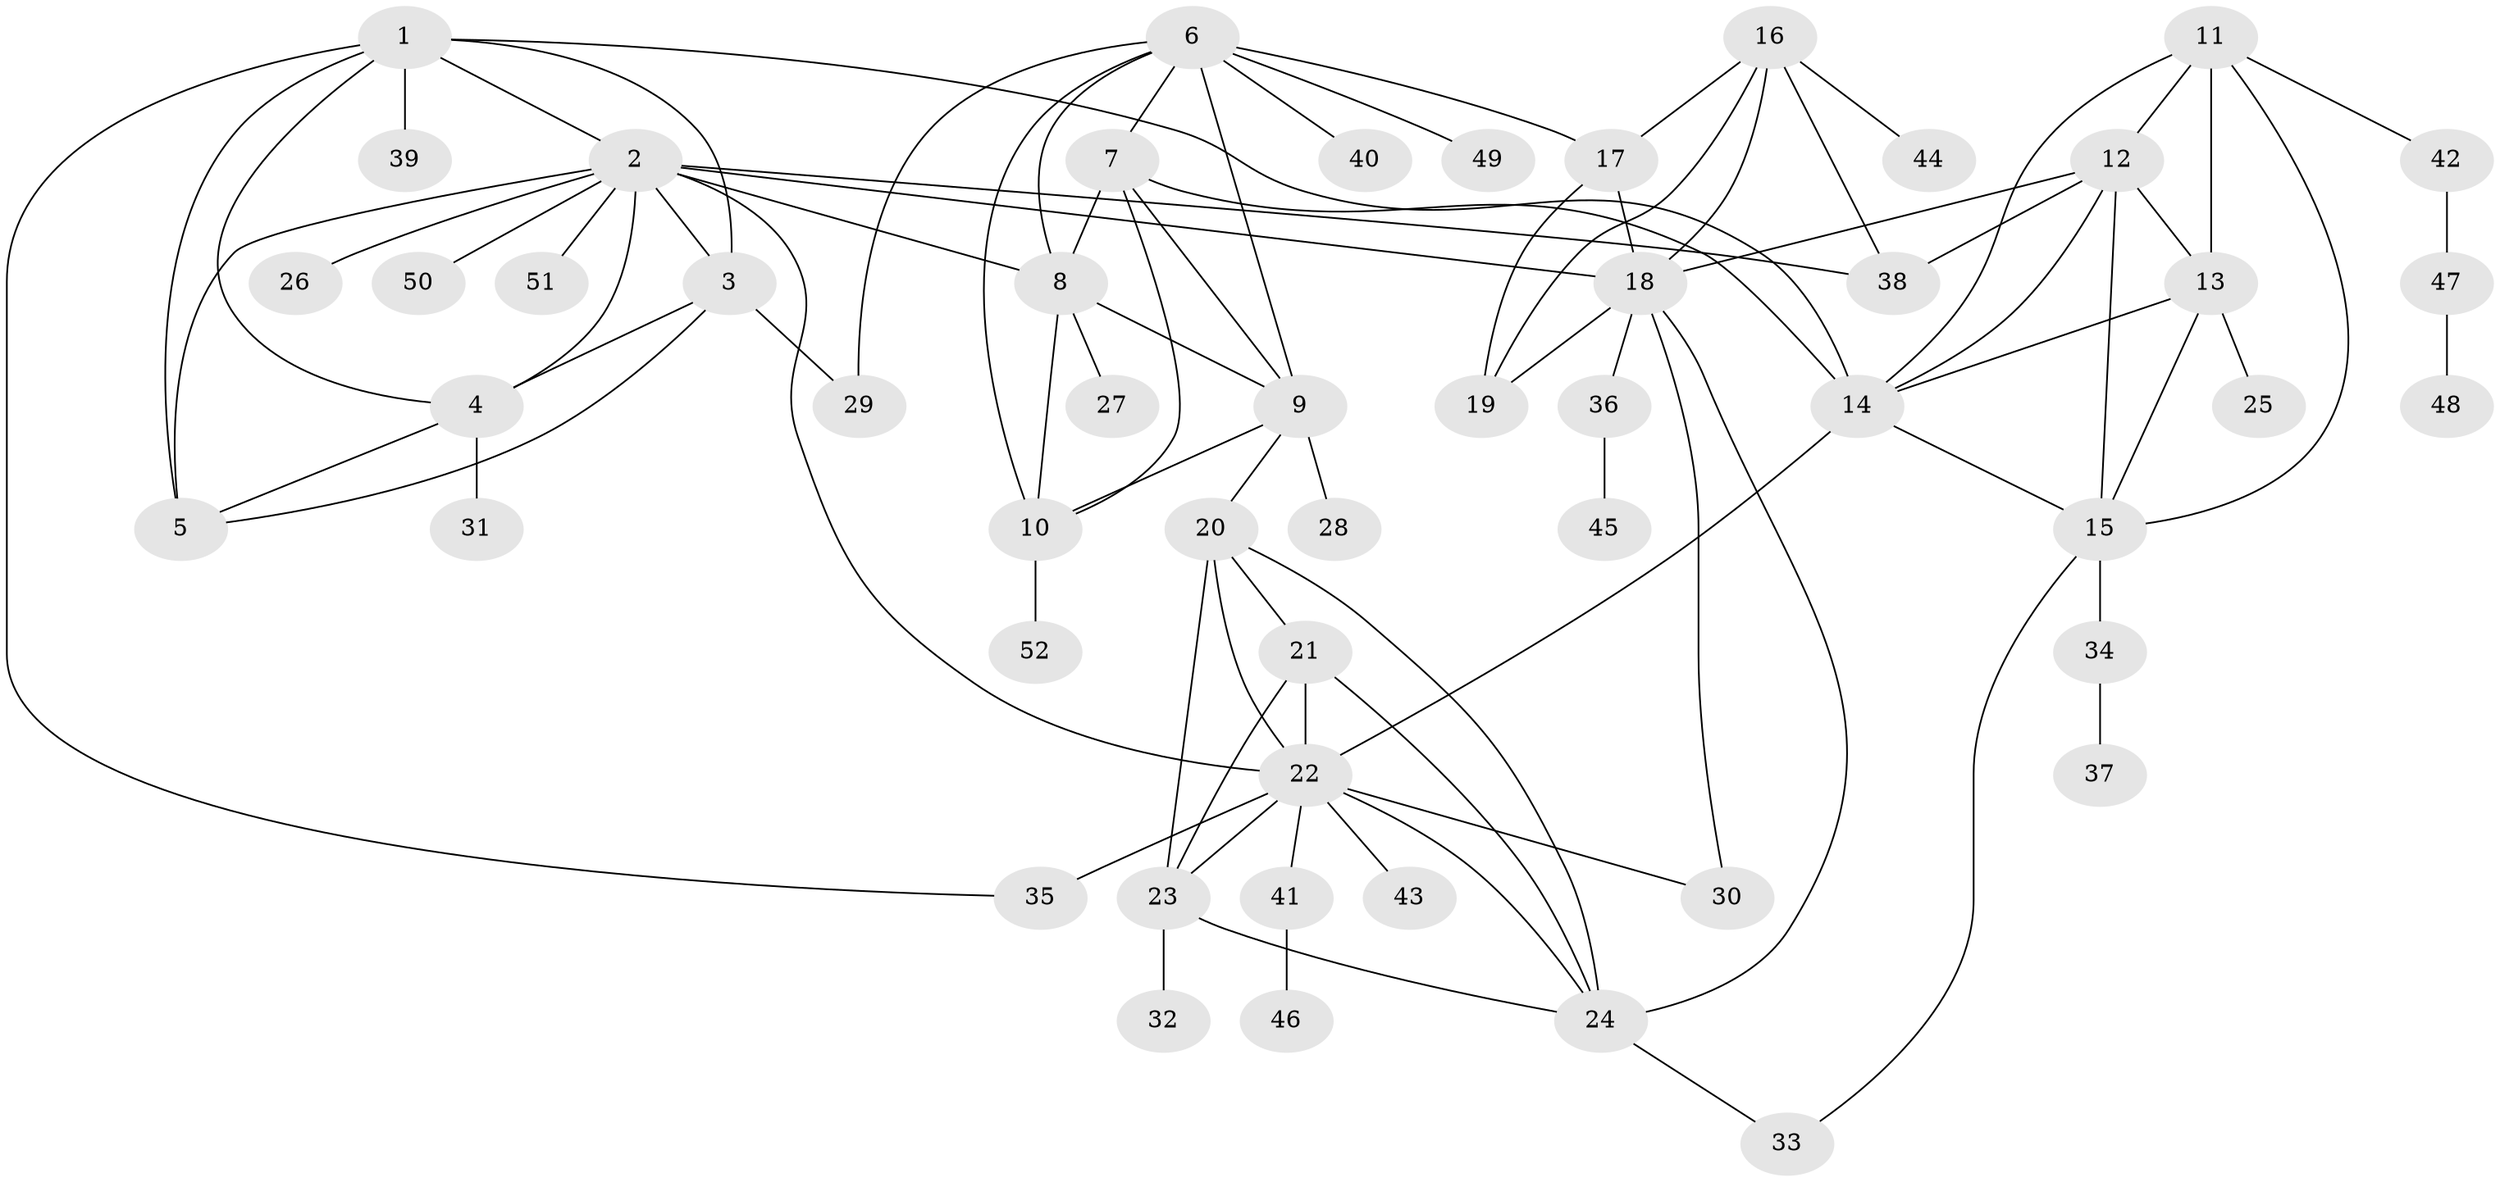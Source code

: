 // original degree distribution, {8: 0.029411764705882353, 12: 0.0196078431372549, 7: 0.09803921568627451, 5: 0.0392156862745098, 9: 0.00980392156862745, 10: 0.00980392156862745, 4: 0.00980392156862745, 6: 0.0196078431372549, 16: 0.00980392156862745, 2: 0.1568627450980392, 1: 0.5588235294117647, 3: 0.0392156862745098}
// Generated by graph-tools (version 1.1) at 2025/37/03/09/25 02:37:34]
// undirected, 52 vertices, 90 edges
graph export_dot {
graph [start="1"]
  node [color=gray90,style=filled];
  1;
  2;
  3;
  4;
  5;
  6;
  7;
  8;
  9;
  10;
  11;
  12;
  13;
  14;
  15;
  16;
  17;
  18;
  19;
  20;
  21;
  22;
  23;
  24;
  25;
  26;
  27;
  28;
  29;
  30;
  31;
  32;
  33;
  34;
  35;
  36;
  37;
  38;
  39;
  40;
  41;
  42;
  43;
  44;
  45;
  46;
  47;
  48;
  49;
  50;
  51;
  52;
  1 -- 2 [weight=1.0];
  1 -- 3 [weight=1.0];
  1 -- 4 [weight=1.0];
  1 -- 5 [weight=1.0];
  1 -- 14 [weight=1.0];
  1 -- 35 [weight=1.0];
  1 -- 39 [weight=1.0];
  2 -- 3 [weight=1.0];
  2 -- 4 [weight=1.0];
  2 -- 5 [weight=1.0];
  2 -- 8 [weight=1.0];
  2 -- 18 [weight=1.0];
  2 -- 22 [weight=1.0];
  2 -- 26 [weight=1.0];
  2 -- 38 [weight=1.0];
  2 -- 50 [weight=1.0];
  2 -- 51 [weight=1.0];
  3 -- 4 [weight=1.0];
  3 -- 5 [weight=1.0];
  3 -- 29 [weight=2.0];
  4 -- 5 [weight=1.0];
  4 -- 31 [weight=2.0];
  6 -- 7 [weight=1.0];
  6 -- 8 [weight=1.0];
  6 -- 9 [weight=1.0];
  6 -- 10 [weight=1.0];
  6 -- 17 [weight=1.0];
  6 -- 29 [weight=1.0];
  6 -- 40 [weight=1.0];
  6 -- 49 [weight=1.0];
  7 -- 8 [weight=1.0];
  7 -- 9 [weight=1.0];
  7 -- 10 [weight=1.0];
  7 -- 14 [weight=5.0];
  8 -- 9 [weight=1.0];
  8 -- 10 [weight=1.0];
  8 -- 27 [weight=1.0];
  9 -- 10 [weight=1.0];
  9 -- 20 [weight=1.0];
  9 -- 28 [weight=2.0];
  10 -- 52 [weight=2.0];
  11 -- 12 [weight=1.0];
  11 -- 13 [weight=3.0];
  11 -- 14 [weight=1.0];
  11 -- 15 [weight=1.0];
  11 -- 42 [weight=1.0];
  12 -- 13 [weight=1.0];
  12 -- 14 [weight=1.0];
  12 -- 15 [weight=1.0];
  12 -- 18 [weight=1.0];
  12 -- 38 [weight=1.0];
  13 -- 14 [weight=1.0];
  13 -- 15 [weight=1.0];
  13 -- 25 [weight=1.0];
  14 -- 15 [weight=1.0];
  14 -- 22 [weight=3.0];
  15 -- 33 [weight=1.0];
  15 -- 34 [weight=1.0];
  16 -- 17 [weight=2.0];
  16 -- 18 [weight=2.0];
  16 -- 19 [weight=2.0];
  16 -- 38 [weight=1.0];
  16 -- 44 [weight=2.0];
  17 -- 18 [weight=1.0];
  17 -- 19 [weight=1.0];
  18 -- 19 [weight=1.0];
  18 -- 24 [weight=1.0];
  18 -- 30 [weight=1.0];
  18 -- 36 [weight=3.0];
  20 -- 21 [weight=1.0];
  20 -- 22 [weight=1.0];
  20 -- 23 [weight=1.0];
  20 -- 24 [weight=1.0];
  21 -- 22 [weight=1.0];
  21 -- 23 [weight=1.0];
  21 -- 24 [weight=1.0];
  22 -- 23 [weight=1.0];
  22 -- 24 [weight=1.0];
  22 -- 30 [weight=1.0];
  22 -- 35 [weight=4.0];
  22 -- 41 [weight=1.0];
  22 -- 43 [weight=1.0];
  23 -- 24 [weight=1.0];
  23 -- 32 [weight=2.0];
  24 -- 33 [weight=1.0];
  34 -- 37 [weight=1.0];
  36 -- 45 [weight=1.0];
  41 -- 46 [weight=1.0];
  42 -- 47 [weight=1.0];
  47 -- 48 [weight=1.0];
}
